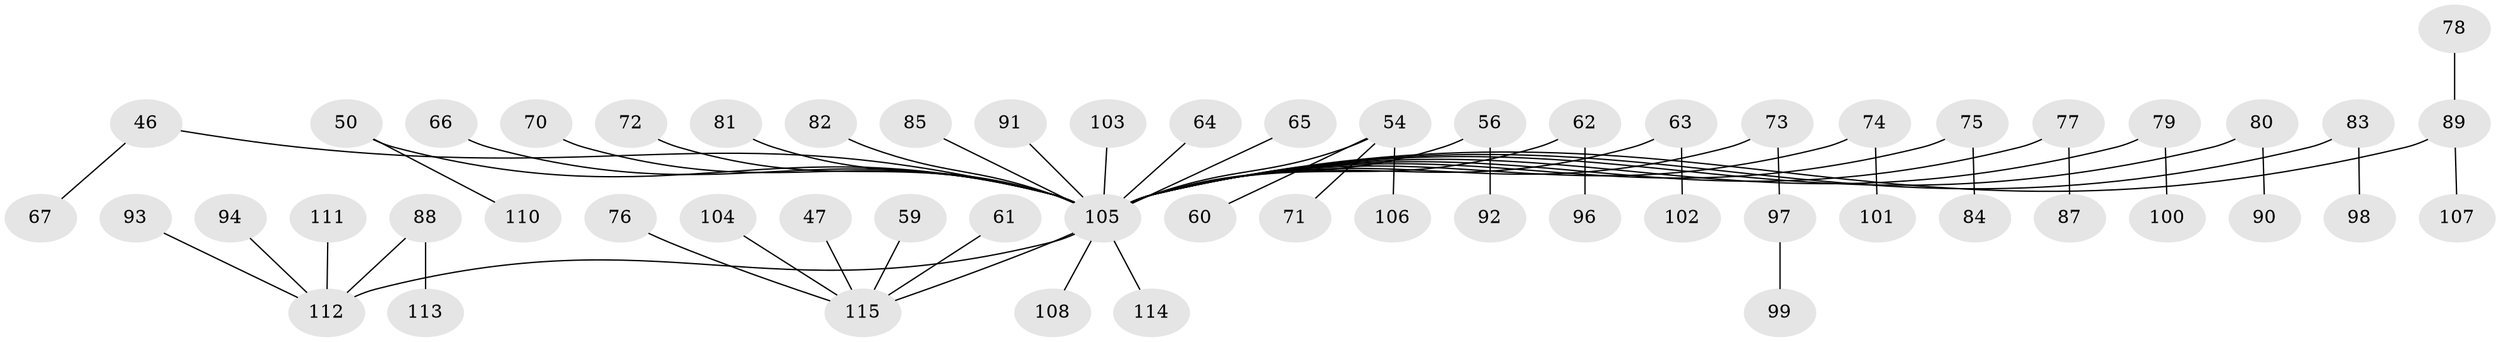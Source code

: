 // original degree distribution, {5: 0.05217391304347826, 2: 0.33043478260869563, 6: 0.017391304347826087, 4: 0.06086956521739131, 3: 0.08695652173913043, 1: 0.45217391304347826}
// Generated by graph-tools (version 1.1) at 2025/53/03/09/25 04:53:49]
// undirected, 57 vertices, 56 edges
graph export_dot {
graph [start="1"]
  node [color=gray90,style=filled];
  46;
  47;
  50;
  54 [super="+11"];
  56;
  59;
  60 [super="+13"];
  61;
  62;
  63;
  64 [super="+23"];
  65;
  66;
  67;
  70;
  71;
  72;
  73 [super="+31+43"];
  74;
  75;
  76;
  77;
  78;
  79;
  80;
  81;
  82;
  83;
  84;
  85;
  87;
  88;
  89 [super="+37+45+58+68"];
  90;
  91;
  92;
  93;
  94;
  96;
  97;
  98;
  99;
  100;
  101;
  102;
  103;
  104;
  105 [super="+35+95+21+49+24+25+27+28+30+39+41+44+57"];
  106;
  107;
  108;
  110;
  111;
  112 [super="+42+48+86+55+109+69"];
  113;
  114;
  115 [super="+40"];
  46 -- 67;
  46 -- 105;
  47 -- 115;
  50 -- 110;
  50 -- 105;
  54 -- 71;
  54 -- 106;
  54 -- 105;
  54 -- 60;
  56 -- 92;
  56 -- 105;
  59 -- 115;
  61 -- 115;
  62 -- 96;
  62 -- 105;
  63 -- 102;
  63 -- 105;
  64 -- 105;
  65 -- 105;
  66 -- 105;
  70 -- 105;
  72 -- 105;
  73 -- 97;
  73 -- 105;
  74 -- 101;
  74 -- 105;
  75 -- 84;
  75 -- 105;
  76 -- 115;
  77 -- 87;
  77 -- 105;
  78 -- 89;
  79 -- 100;
  79 -- 105;
  80 -- 90;
  80 -- 105;
  81 -- 105;
  82 -- 105;
  83 -- 98;
  83 -- 105;
  85 -- 105;
  88 -- 113;
  88 -- 112;
  89 -- 105;
  89 -- 107;
  91 -- 105;
  93 -- 112;
  94 -- 112;
  97 -- 99;
  103 -- 105;
  104 -- 115;
  105 -- 115;
  105 -- 112;
  105 -- 114;
  105 -- 108;
  111 -- 112;
}
